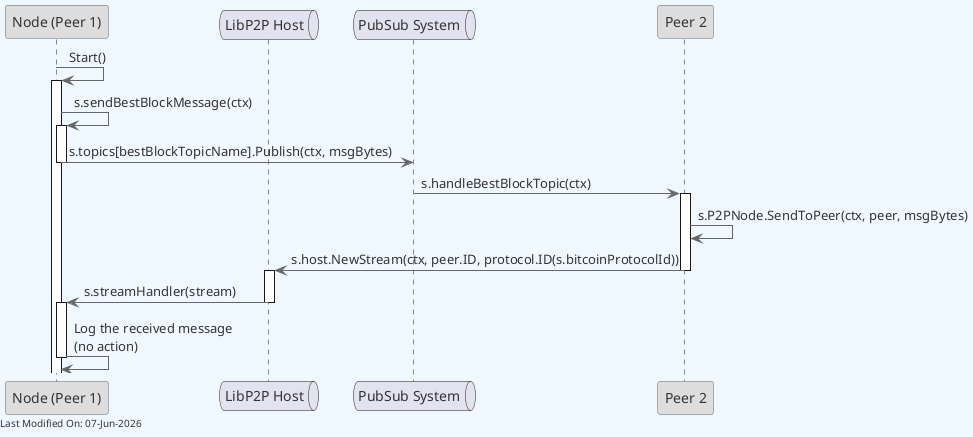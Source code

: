 @startuml
skinparam backgroundColor #F0F8FF
skinparam defaultFontColor #333333
skinparam arrowColor #666666

' Define borders for all elements
skinparam entity {
  BorderColor #666666
  BackgroundColor #DDDDDD
}

skinparam control {
  BorderColor #666666
  BackgroundColor #DDDDDD
}

skinparam participant {
  BorderColor #666666
  BackgroundColor #DDDDDD
}




participant "Node (Peer 1)" as Node1
queue "LibP2P Host" as LibP2P
queue "PubSub System" as PubSub
participant "Peer 2" as Peer2

Node1 -> Node1: Start()
activate Node1
Node1 -> Node1: s.sendBestBlockMessage(ctx)
activate Node1
Node1 -> PubSub: s.topics[bestBlockTopicName].Publish(ctx, msgBytes)
deactivate Node1

PubSub ->  Peer2: s.handleBestBlockTopic(ctx)
activate Peer2


Peer2 -> Peer2: s.P2PNode.SendToPeer(ctx, peer, msgBytes)
Peer2 -> LibP2P: s.host.NewStream(ctx, peer.ID, protocol.ID(s.bitcoinProtocolId))
deactivate Peer2

activate LibP2P

LibP2P -> Node1: s.streamHandler(stream)
deactivate LibP2P

activate Node1
Node1 -> Node1: Log the received message \n(no action)
deactivate Node1

left footer Last Modified On: %date("dd-MMM-yyyy")

@enduml
